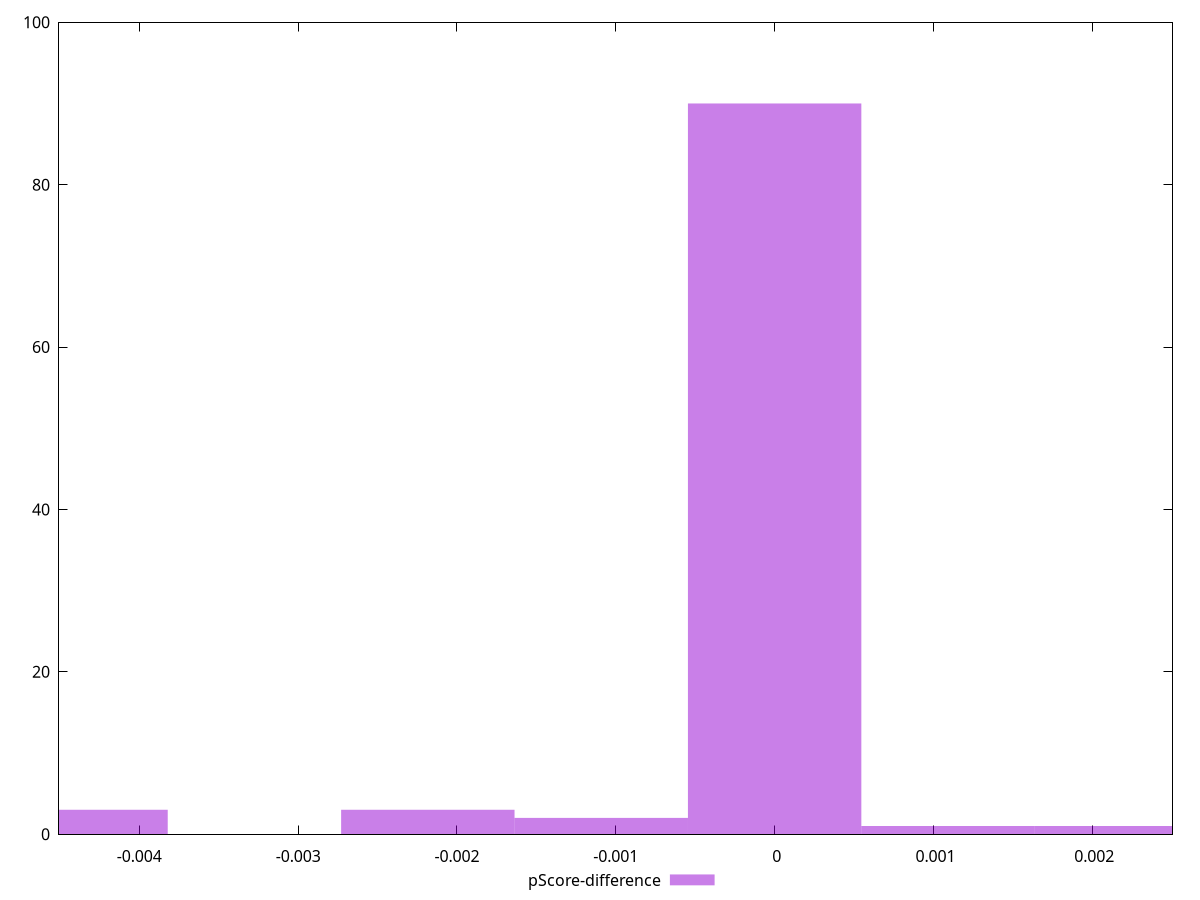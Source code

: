 reset

$pScoreDifference <<EOF
0 90
0.002183576277400476 1
-0.002183576277400476 3
-0.001091788138700238 2
-0.004367152554800952 3
0.001091788138700238 1
EOF

set key outside below
set boxwidth 0.001091788138700238
set xrange [-0.004505833784739122:0.0025049996376037553]
set yrange [0:100]
set trange [0:100]
set style fill transparent solid 0.5 noborder
set terminal svg size 640, 490 enhanced background rgb 'white'
set output "reports/report_00032_2021-02-25T10-28-15.087Z/uses-rel-preconnect/samples/music/pScore-difference/histogram.svg"

plot $pScoreDifference title "pScore-difference" with boxes

reset

